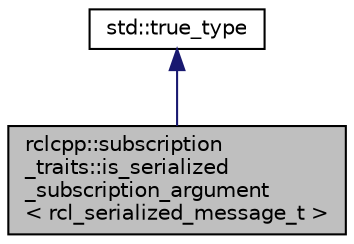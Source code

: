 digraph "rclcpp::subscription_traits::is_serialized_subscription_argument&lt; rcl_serialized_message_t &gt;"
{
  edge [fontname="Helvetica",fontsize="10",labelfontname="Helvetica",labelfontsize="10"];
  node [fontname="Helvetica",fontsize="10",shape=record];
  Node2 [label="rclcpp::subscription\l_traits::is_serialized\l_subscription_argument\l\< rcl_serialized_message_t \>",height=0.2,width=0.4,color="black", fillcolor="grey75", style="filled", fontcolor="black"];
  Node3 -> Node2 [dir="back",color="midnightblue",fontsize="10",style="solid",fontname="Helvetica"];
  Node3 [label="std::true_type",height=0.2,width=0.4,color="black", fillcolor="white", style="filled",URL="/tmp/tmp.Txb212H7Lz/doxygen_tag_files/cppreference-doxygen-web.tag.xml$cpp/types/integral_constant.html"];
}
